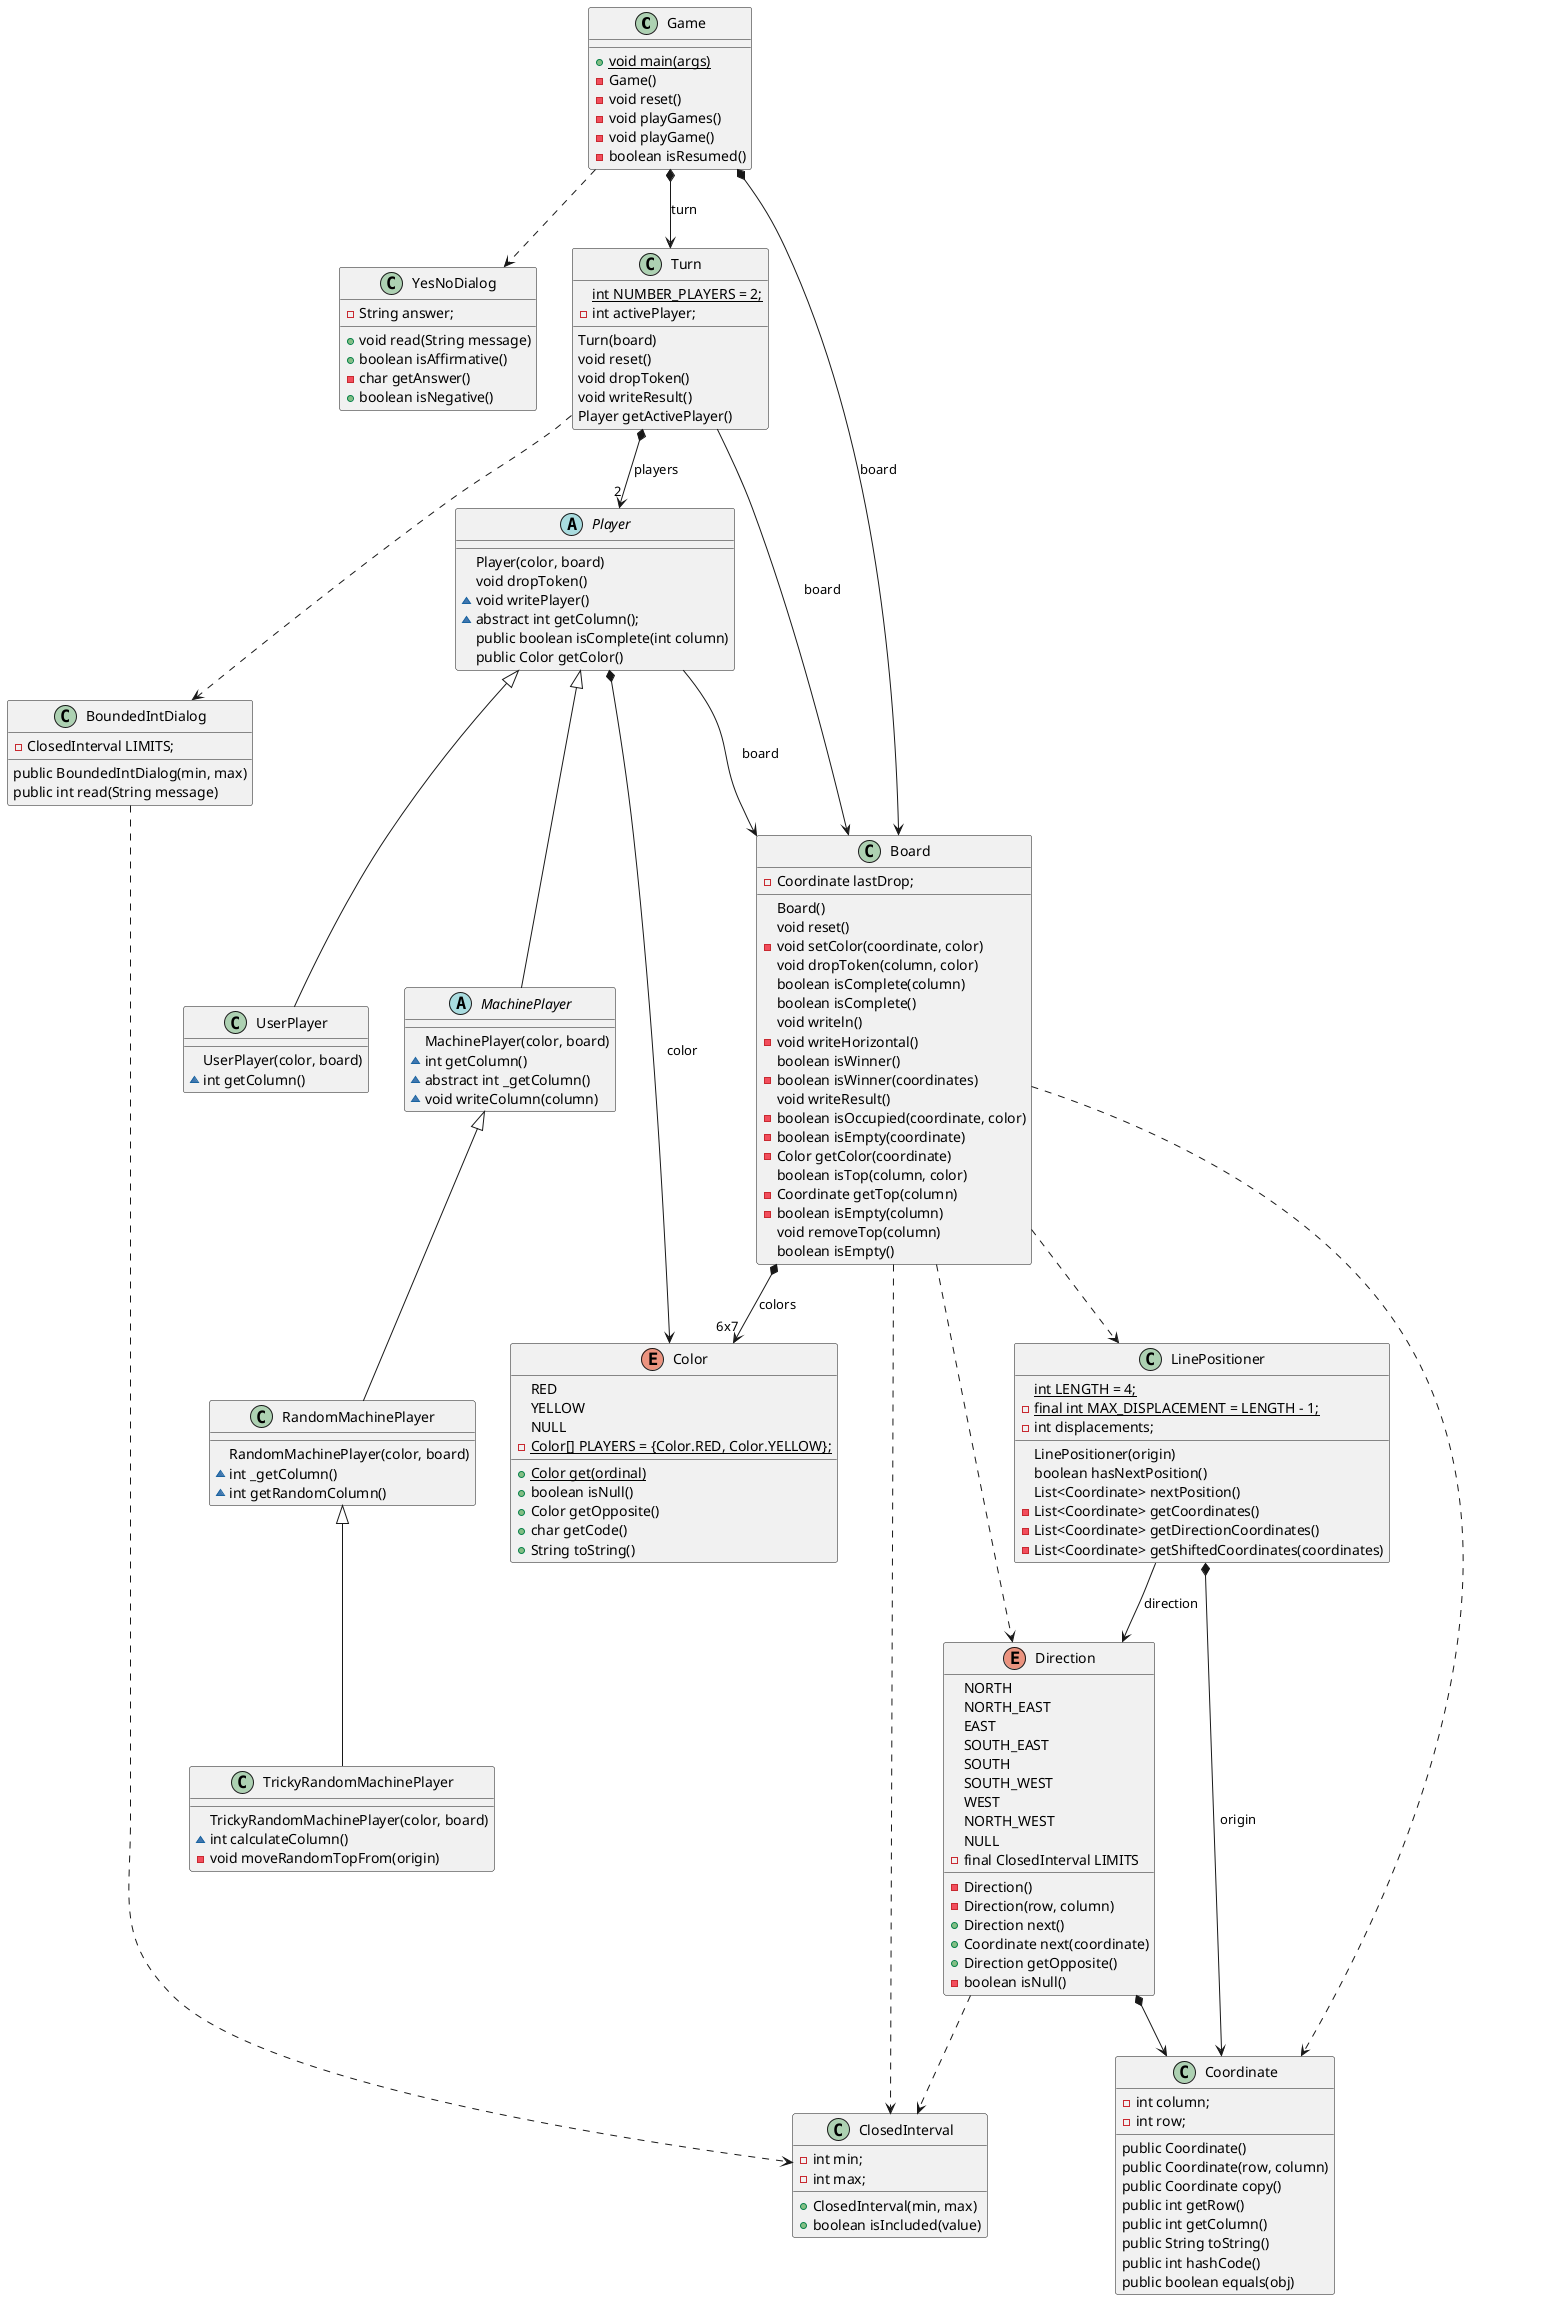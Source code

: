 @startuml design

class Game {
  + {static} void main(args)
  - Game()
  - void reset()
  - void playGames()
  - void playGame()
  - boolean isResumed()
}

class YesNoDialog {
	- String answer;
	+ void read(String message)	
	+ boolean isAffirmative()	
	- char getAnswer()
	+ boolean isNegative() 
}

class Turn {
  {static} int NUMBER_PLAYERS = 2;
  - int activePlayer;
  Turn(board)
  void reset()
  void dropToken()
  void writeResult()
  Player getActivePlayer()
}

class BoundedIntDialog {
  - ClosedInterval LIMITS;
  public BoundedIntDialog(min, max)
  public int read(String message)
}

abstract class Player {
  Player(color, board)
  void dropToken()
  ~ void writePlayer()
  ~ abstract int getColumn();
  public boolean isComplete(int column)
  public Color getColor()
}

class UserPlayer extends Player {
  UserPlayer(color, board)
  ~ int getColumn()
}

abstract class MachinePlayer extends Player {
  MachinePlayer(color, board)
  ~ int getColumn()
  ~ abstract int _getColumn()
  ~ void writeColumn(column)
}

class RandomMachinePlayer extends MachinePlayer {
  RandomMachinePlayer(color, board)
  ~ int _getColumn()
  ~ int getRandomColumn()
}

class TrickyRandomMachinePlayer extends RandomMachinePlayer {
    TrickyRandomMachinePlayer(color, board)
    ~ int calculateColumn()
    - void moveRandomTopFrom(origin)
}

class Board {
  - Coordinate lastDrop;
  Board()
  void reset()
  - void setColor(coordinate, color)
  void dropToken(column, color)
  boolean isComplete(column)
  boolean isComplete()
  void writeln()
  - void writeHorizontal()
  boolean isWinner()
  - boolean isWinner(coordinates)
  void writeResult()
  - boolean isOccupied(coordinate, color)
  - boolean isEmpty(coordinate)
  - Color getColor(coordinate)
  boolean isTop(column, color)
  - Coordinate getTop(column) 
  - boolean isEmpty(column) 
  void removeTop(column) 
  boolean isEmpty()
}

class LinePositioner {
  {static} int LENGTH = 4;
  - {static} final int MAX_DISPLACEMENT = LENGTH - 1;
  - int displacements;
  LinePositioner(origin)
  boolean hasNextPosition()
  List<Coordinate> nextPosition()
  - List<Coordinate> getCoordinates()
  - List<Coordinate> getDirectionCoordinates()
  - List<Coordinate> getShiftedCoordinates(coordinates)
}

enum Color {
  RED
  YELLOW
  NULL
  - {static} Color[] PLAYERS = {Color.RED, Color.YELLOW};
  + {static} Color get(ordinal)
  + boolean isNull()
  + Color getOpposite()
  + char getCode()
  + String toString()
}

enum Direction {
  NORTH
  NORTH_EAST
  EAST
  SOUTH_EAST
  SOUTH
  SOUTH_WEST
  WEST
  NORTH_WEST
  NULL
  - final ClosedInterval LIMITS

  - Direction()
  - Direction(row, column)
  + Direction next()
	+ Coordinate next(coordinate)
	+ Direction getOpposite()
	- boolean isNull()
}

class Coordinate {
	- int column;
	- int row;
	public Coordinate() 
	public Coordinate(row, column)
	public Coordinate copy()
	public int getRow()
	public int getColumn() 
	public String toString() 
	public int hashCode()
	public boolean equals(obj) 
}

class ClosedInterval {
	- int min;
	- int max;
	+ ClosedInterval(min, max)
	+ boolean isIncluded(value)
}

Game *-down-> Turn : turn
Game *-down-> Board : board
Game .down.> YesNoDialog
Turn *-down-> "2" Player : players
Turn -down-> Board : board
Turn .down.> BoundedIntDialog
BoundedIntDialog .down.> ClosedInterval
Player *-down-> Color : color
Player -down-> Board : board
Board *-down-> "6x7" Color : colors
Board .down.> LinePositioner
Board .down.> Coordinate
Board .down.> Direction
Board .down.> ClosedInterval
LinePositioner *-down-> Coordinate : origin
LinePositioner -down-> Direction : direction
Direction *-down-> Coordinate
Direction .down.> ClosedInterval

@enduml
